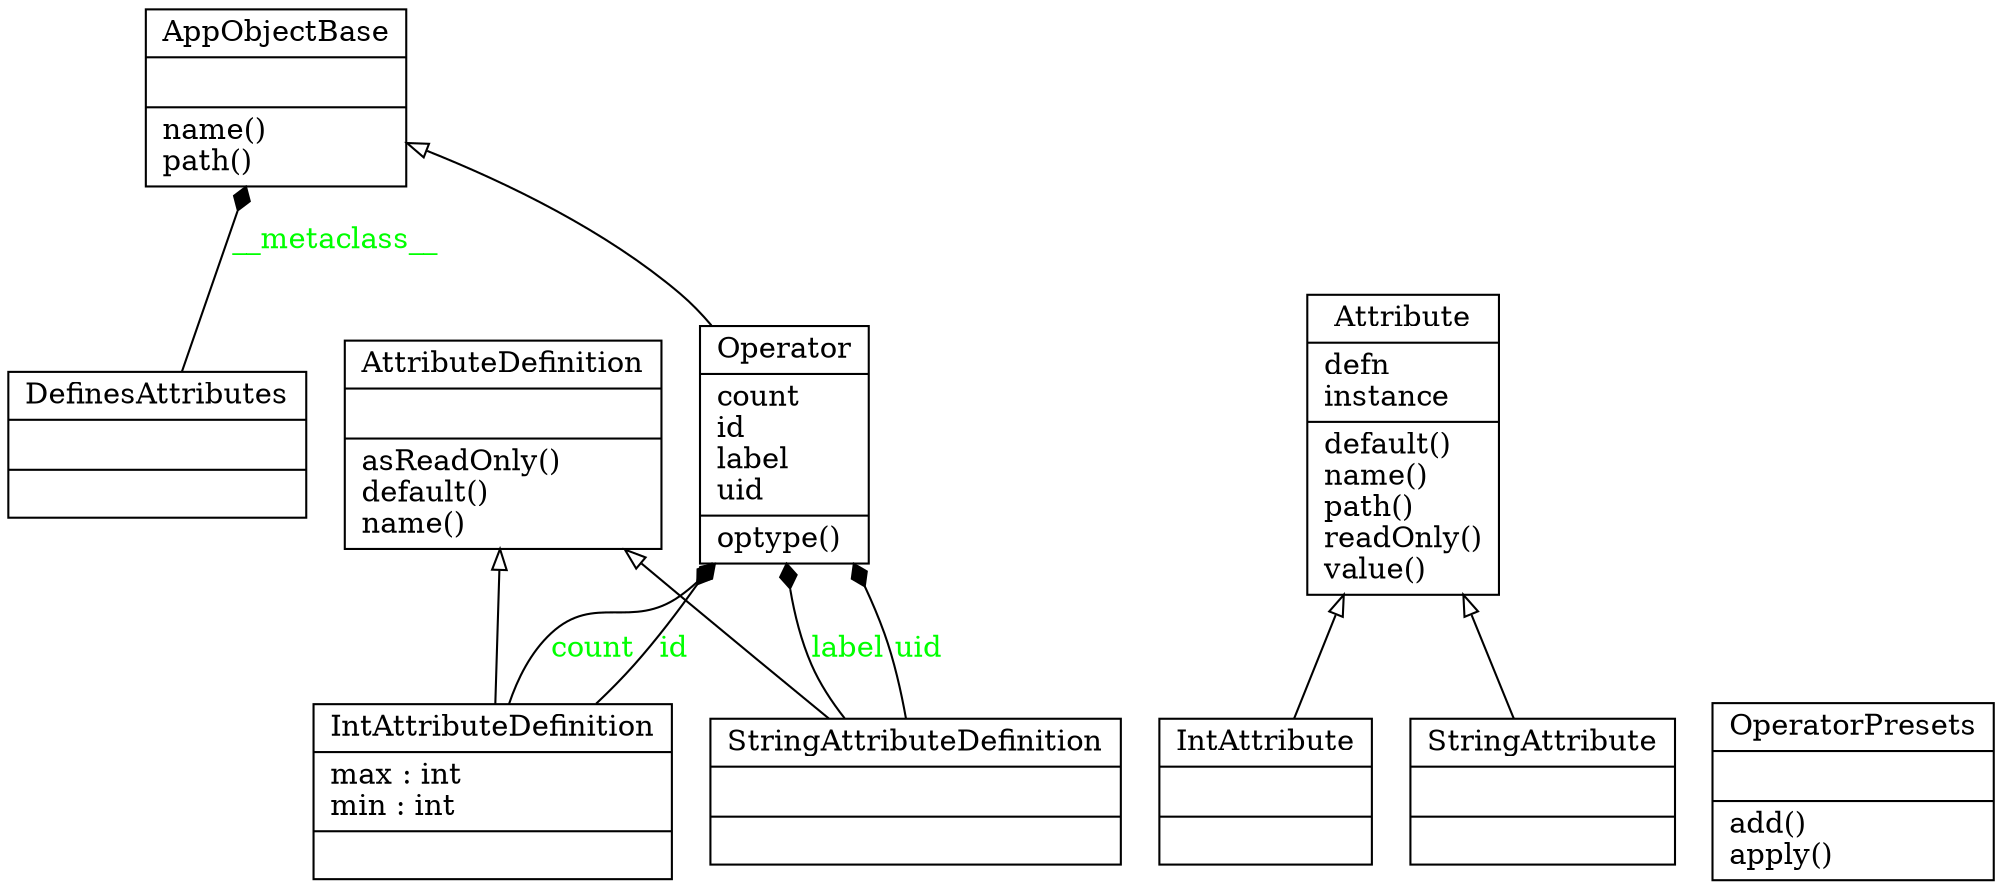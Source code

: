 digraph "classes_attributes" {
charset="utf-8"
rankdir=BT
"0" [label="{AppObjectBase|\l|name()\lpath()\l}", shape="record"];
"1" [label="{Attribute|defn\linstance\l|default()\lname()\lpath()\lreadOnly()\lvalue()\l}", shape="record"];
"2" [label="{AttributeDefinition|\l|asReadOnly()\ldefault()\lname()\l}", shape="record"];
"3" [label="{DefinesAttributes|\l|}", shape="record"];
"4" [label="{IntAttribute|\l|}", shape="record"];
"5" [label="{IntAttributeDefinition|max : int\lmin : int\l|}", shape="record"];
"6" [label="{Operator|count\lid\llabel\luid\l|optype()\l}", shape="record"];
"7" [label="{OperatorPresets|\l|add()\lapply()\l}", shape="record"];
"8" [label="{StringAttribute|\l|}", shape="record"];
"9" [label="{StringAttributeDefinition|\l|}", shape="record"];
"4" -> "1" [arrowhead="empty", arrowtail="none"];
"5" -> "2" [arrowhead="empty", arrowtail="none"];
"6" -> "0" [arrowhead="empty", arrowtail="none"];
"8" -> "1" [arrowhead="empty", arrowtail="none"];
"9" -> "2" [arrowhead="empty", arrowtail="none"];
"3" -> "0" [arrowhead="diamond", arrowtail="none", fontcolor="green", label="__metaclass__", style="solid"];
"5" -> "6" [arrowhead="diamond", arrowtail="none", fontcolor="green", label="count", style="solid"];
"5" -> "6" [arrowhead="diamond", arrowtail="none", fontcolor="green", label="id", style="solid"];
"9" -> "6" [arrowhead="diamond", arrowtail="none", fontcolor="green", label="label", style="solid"];
"9" -> "6" [arrowhead="diamond", arrowtail="none", fontcolor="green", label="uid", style="solid"];
}
